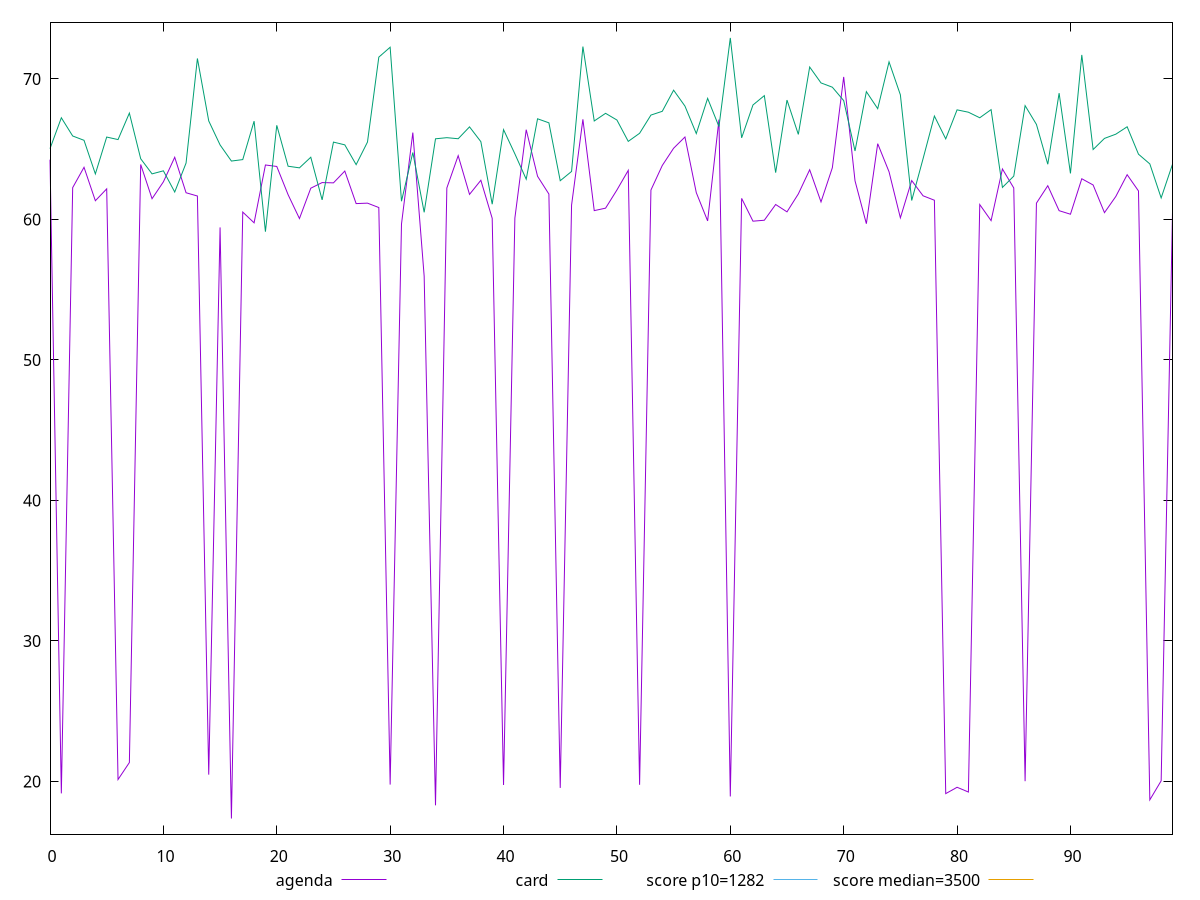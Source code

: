 reset

$agenda <<EOF
0 64.25199999999998
1 19.148
2 62.25999999999998
3 63.707999999999984
4 61.32799999999998
5 62.172
6 20.135999999999996
7 21.343999999999994
8 63.90799999999996
9 61.471999999999994
10 62.67199999999998
11 64.41999999999999
12 61.895999999999994
13 61.66399999999999
14 20.483999999999995
15 59.42799999999998
16 17.36
17 60.51999999999998
18 59.755999999999986
19 63.87199999999998
20 63.76799999999999
21 61.755999999999986
22 60.059999999999974
23 62.21999999999996
24 62.61999999999999
25 62.599999999999994
26 63.43999999999999
27 61.12399999999998
28 61.15599999999998
29 60.84399999999998
30 19.776000000000003
31 59.667999999999985
32 66.17599999999999
33 55.955999999999975
34 18.299999999999997
35 62.235999999999976
36 64.53599999999999
37 61.78
38 62.78399999999998
39 60.075999999999965
40 19.744
41 60.09199999999997
42 66.38399999999999
43 63.068
44 61.80399999999999
45 19.536
46 61.015999999999984
47 67.11999999999999
48 60.62399999999998
49 60.79999999999998
50 62.092000000000006
51 63.487999999999985
52 19.760000000000005
53 62.08799999999999
54 63.83599999999999
55 65.06399999999998
56 65.86399999999999
57 61.90399999999998
58 59.89199999999997
59 67.10399999999998
60 18.927999999999997
61 61.49599999999998
62 59.871999999999986
63 59.93999999999998
64 61.05999999999999
65 60.53599999999997
66 61.81199999999998
67 63.53199999999998
68 61.24399999999997
69 63.67599999999997
70 70.14
71 62.74399999999997
72 59.69199999999998
73 65.38799999999998
74 63.387999999999984
75 60.11199999999997
76 62.76399999999999
77 61.67999999999998
78 61.36399999999999
79 19.131999999999998
80 19.584000000000003
81 19.244000000000003
82 61.055999999999976
83 59.91199999999998
84 63.587999999999965
85 62.23599999999998
86 20.016
87 61.156000000000006
88 62.39599999999997
89 60.61999999999998
90 60.36799999999999
91 62.89199999999997
92 62.44799999999998
93 60.47999999999999
94 61.632
95 63.18
96 62.02399999999999
97 18.688000000000002
98 20.043999999999997
99 60.491999999999976
EOF

$card <<EOF
0 65.036
1 67.23199999999996
2 65.936
3 65.62799999999999
4 63.23599999999998
5 65.85999999999999
6 65.67999999999999
7 67.56400000000001
8 64.316
9 63.23999999999998
10 63.455999999999996
11 61.947999999999986
12 64.00799999999998
13 71.45199999999997
14 67.00799999999995
15 65.29999999999998
16 64.15199999999997
17 64.256
18 66.99200000000002
19 59.12399999999998
20 66.696
21 63.783999999999985
22 63.667999999999985
23 64.42399999999999
24 61.38799999999998
25 65.5
26 65.304
27 63.89599999999999
28 65.504
29 71.548
30 72.25199999999997
31 61.29199999999997
32 64.75999999999999
33 60.50399999999998
34 65.73599999999999
35 65.816
36 65.73999999999998
37 66.58399999999997
38 65.53199999999998
39 61.07999999999998
40 66.38799999999999
41 64.664
42 62.85999999999997
43 67.15999999999997
44 66.87199999999996
45 62.75199999999997
46 63.41199999999998
47 72.30000000000001
48 67.00399999999998
49 67.54799999999999
50 67.07199999999999
51 65.55199999999996
52 66.12799999999997
53 67.42399999999998
54 67.69199999999998
55 69.19599999999998
56 68.06399999999998
57 66.10799999999999
58 68.612
59 66.60399999999996
60 72.916
61 65.80399999999997
62 68.14399999999998
63 68.80799999999998
64 63.32799999999999
65 68.49199999999999
66 66.04799999999997
67 70.84399999999998
68 69.712
69 69.40799999999999
70 68.45599999999999
71 64.86799999999998
72 69.09199999999997
73 67.88
74 71.21199999999999
75 68.86399999999998
76 61.34399999999997
77 64.31599999999996
78 67.356
79 65.73199999999999
80 67.79599999999999
81 67.62799999999997
82 67.23199999999997
83 67.81200000000001
84 62.27599999999997
85 63.07999999999999
86 68.09599999999998
87 66.75999999999996
88 63.92399999999999
89 68.98399999999997
90 63.27199999999999
91 71.70400000000001
92 64.97199999999998
93 65.76399999999998
94 66.06399999999998
95 66.59199999999997
96 64.63999999999997
97 63.94799999999999
98 61.52799999999997
99 63.923999999999985
EOF

set key outside below
set xrange [0:99]
set yrange [16.24888:74.02712]
set trange [16.24888:74.02712]
set terminal svg size 640, 520 enhanced background rgb 'white'
set output "reports/report_00031_2021-02-24T23-18-18.084Z/bootup-time/comparison/line/1_vs_2.svg"

plot $agenda title "agenda" with line, \
     $card title "card" with line, \
     1282 title "score p10=1282", \
     3500 title "score median=3500"

reset
